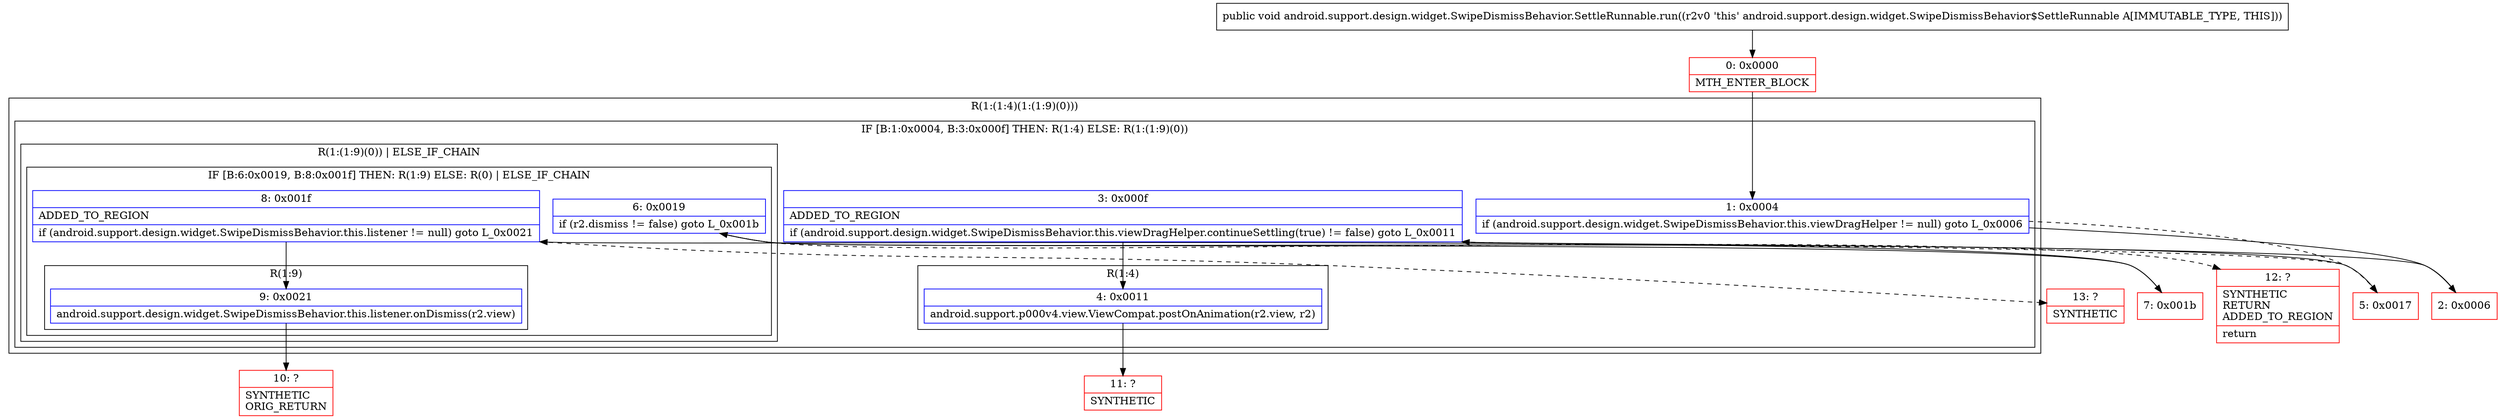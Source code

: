 digraph "CFG forandroid.support.design.widget.SwipeDismissBehavior.SettleRunnable.run()V" {
subgraph cluster_Region_1496158724 {
label = "R(1:(1:4)(1:(1:9)(0)))";
node [shape=record,color=blue];
subgraph cluster_IfRegion_1003489306 {
label = "IF [B:1:0x0004, B:3:0x000f] THEN: R(1:4) ELSE: R(1:(1:9)(0))";
node [shape=record,color=blue];
Node_1 [shape=record,label="{1\:\ 0x0004|if (android.support.design.widget.SwipeDismissBehavior.this.viewDragHelper != null) goto L_0x0006\l}"];
Node_3 [shape=record,label="{3\:\ 0x000f|ADDED_TO_REGION\l|if (android.support.design.widget.SwipeDismissBehavior.this.viewDragHelper.continueSettling(true) != false) goto L_0x0011\l}"];
subgraph cluster_Region_55002948 {
label = "R(1:4)";
node [shape=record,color=blue];
Node_4 [shape=record,label="{4\:\ 0x0011|android.support.p000v4.view.ViewCompat.postOnAnimation(r2.view, r2)\l}"];
}
subgraph cluster_Region_1472613323 {
label = "R(1:(1:9)(0)) | ELSE_IF_CHAIN\l";
node [shape=record,color=blue];
subgraph cluster_IfRegion_1657687685 {
label = "IF [B:6:0x0019, B:8:0x001f] THEN: R(1:9) ELSE: R(0) | ELSE_IF_CHAIN\l";
node [shape=record,color=blue];
Node_6 [shape=record,label="{6\:\ 0x0019|if (r2.dismiss != false) goto L_0x001b\l}"];
Node_8 [shape=record,label="{8\:\ 0x001f|ADDED_TO_REGION\l|if (android.support.design.widget.SwipeDismissBehavior.this.listener != null) goto L_0x0021\l}"];
subgraph cluster_Region_1499798046 {
label = "R(1:9)";
node [shape=record,color=blue];
Node_9 [shape=record,label="{9\:\ 0x0021|android.support.design.widget.SwipeDismissBehavior.this.listener.onDismiss(r2.view)\l}"];
}
subgraph cluster_Region_1612782353 {
label = "R(0)";
node [shape=record,color=blue];
}
}
}
}
}
Node_0 [shape=record,color=red,label="{0\:\ 0x0000|MTH_ENTER_BLOCK\l}"];
Node_2 [shape=record,color=red,label="{2\:\ 0x0006}"];
Node_5 [shape=record,color=red,label="{5\:\ 0x0017}"];
Node_7 [shape=record,color=red,label="{7\:\ 0x001b}"];
Node_10 [shape=record,color=red,label="{10\:\ ?|SYNTHETIC\lORIG_RETURN\l}"];
Node_11 [shape=record,color=red,label="{11\:\ ?|SYNTHETIC\l}"];
Node_12 [shape=record,color=red,label="{12\:\ ?|SYNTHETIC\lRETURN\lADDED_TO_REGION\l|return\l}"];
Node_13 [shape=record,color=red,label="{13\:\ ?|SYNTHETIC\l}"];
MethodNode[shape=record,label="{public void android.support.design.widget.SwipeDismissBehavior.SettleRunnable.run((r2v0 'this' android.support.design.widget.SwipeDismissBehavior$SettleRunnable A[IMMUTABLE_TYPE, THIS])) }"];
MethodNode -> Node_0;
Node_1 -> Node_2;
Node_1 -> Node_5[style=dashed];
Node_3 -> Node_4;
Node_3 -> Node_5[style=dashed];
Node_4 -> Node_11;
Node_6 -> Node_7;
Node_6 -> Node_12[style=dashed];
Node_8 -> Node_9;
Node_8 -> Node_13[style=dashed];
Node_9 -> Node_10;
Node_0 -> Node_1;
Node_2 -> Node_3;
Node_5 -> Node_6;
Node_7 -> Node_8;
}

